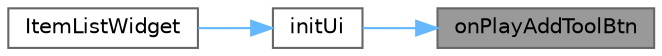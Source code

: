 digraph "onPlayAddToolBtn"
{
 // LATEX_PDF_SIZE
  bgcolor="transparent";
  edge [fontname=Helvetica,fontsize=10,labelfontname=Helvetica,labelfontsize=10];
  node [fontname=Helvetica,fontsize=10,shape=box,height=0.2,width=0.4];
  rankdir="RL";
  Node1 [id="Node000001",label="onPlayAddToolBtn",height=0.2,width=0.4,color="gray40", fillcolor="grey60", style="filled", fontcolor="black",tooltip="播放添加按钮点击槽函数"];
  Node1 -> Node2 [id="edge1_Node000001_Node000002",dir="back",color="steelblue1",style="solid",tooltip=" "];
  Node2 [id="Node000002",label="initUi",height=0.2,width=0.4,color="grey40", fillcolor="white", style="filled",URL="$class_item_list_widget.html#afba6e95967cc3eb25fd518f7bde6ec04",tooltip="初始化界面"];
  Node2 -> Node3 [id="edge2_Node000002_Node000003",dir="back",color="steelblue1",style="solid",tooltip=" "];
  Node3 [id="Node000003",label="ItemListWidget",height=0.2,width=0.4,color="grey40", fillcolor="white", style="filled",URL="$class_item_list_widget.html#a91ffb4dffa775c52eae34d5906edf5d8",tooltip="构造函数，初始化列表推荐项"];
}
